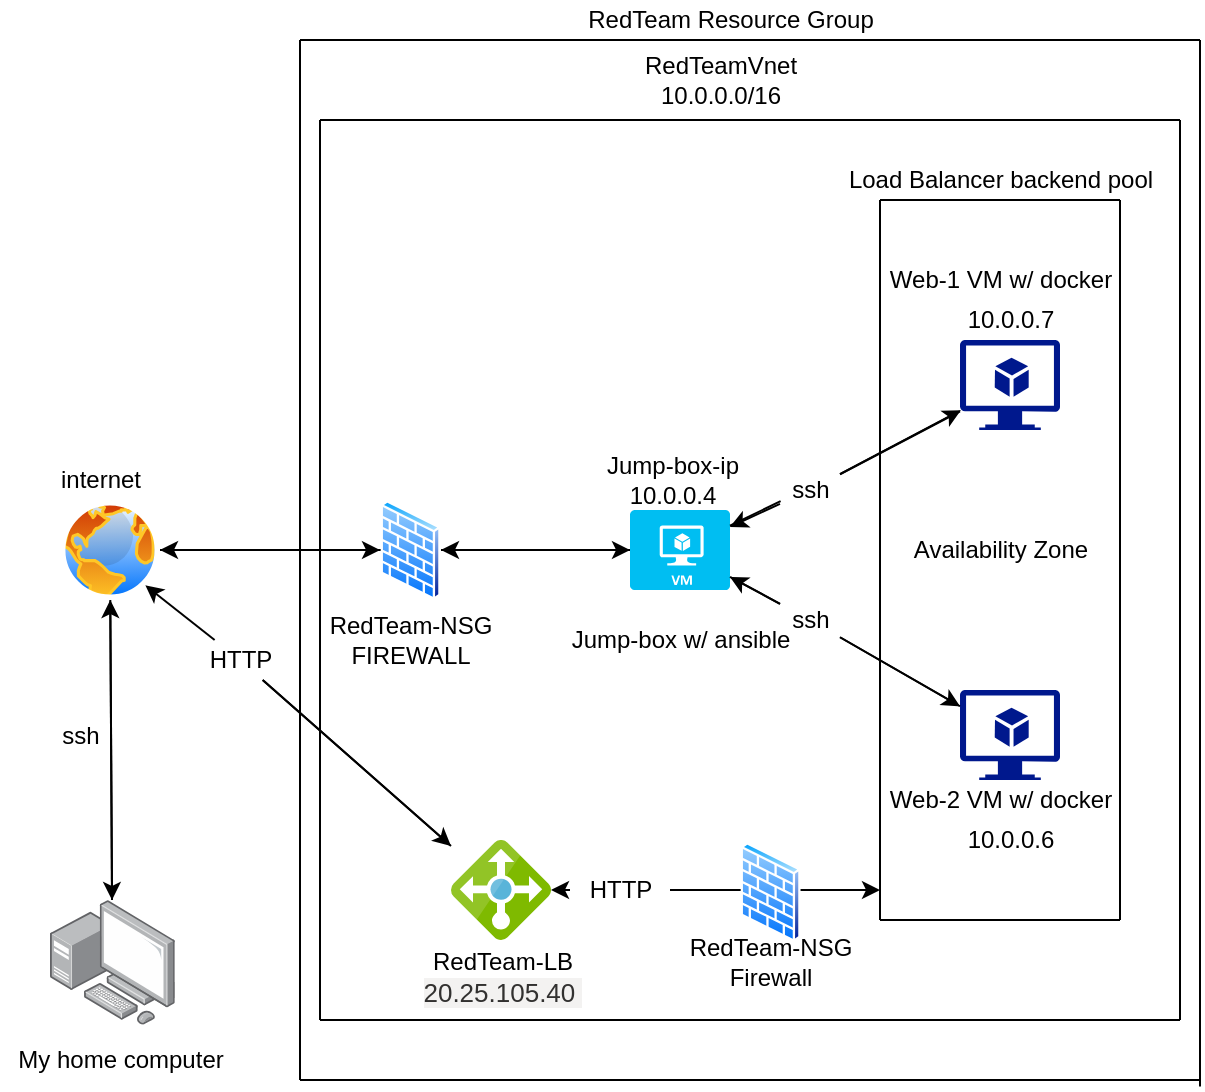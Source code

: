 <mxfile version="16.5.3" type="google"><diagram id="plCUjq22tk_P02y8T3vU" name="Page-1"><mxGraphModel dx="1038" dy="575" grid="1" gridSize="10" guides="1" tooltips="1" connect="1" arrows="1" fold="1" page="1" pageScale="1" pageWidth="850" pageHeight="1100" math="0" shadow="0"><root><mxCell id="0"/><mxCell id="1" parent="0"/><mxCell id="fWluFmccwawxCjSNnEuT-1" value="" style="aspect=fixed;perimeter=ellipsePerimeter;html=1;align=center;shadow=0;dashed=0;spacingTop=3;image;image=img/lib/active_directory/internet_globe.svg;" vertex="1" parent="1"><mxGeometry x="30" y="750" width="50" height="50" as="geometry"/></mxCell><mxCell id="fWluFmccwawxCjSNnEuT-10" style="edgeStyle=none;rounded=0;orthogonalLoop=1;jettySize=auto;html=1;entryX=0.328;entryY=0.5;entryDx=0;entryDy=0;entryPerimeter=0;" edge="1" parent="1" source="fWluFmccwawxCjSNnEuT-2" target="fWluFmccwawxCjSNnEuT-8"><mxGeometry relative="1" as="geometry"/></mxCell><mxCell id="fWluFmccwawxCjSNnEuT-11" style="edgeStyle=none;rounded=0;orthogonalLoop=1;jettySize=auto;html=1;" edge="1" parent="1" source="fWluFmccwawxCjSNnEuT-2" target="fWluFmccwawxCjSNnEuT-8"><mxGeometry relative="1" as="geometry"/></mxCell><mxCell id="fWluFmccwawxCjSNnEuT-66" style="edgeStyle=none;rounded=0;orthogonalLoop=1;jettySize=auto;html=1;startArrow=none;" edge="1" parent="1" source="fWluFmccwawxCjSNnEuT-67" target="fWluFmccwawxCjSNnEuT-42"><mxGeometry relative="1" as="geometry"/></mxCell><mxCell id="fWluFmccwawxCjSNnEuT-88" style="edgeStyle=none;rounded=0;orthogonalLoop=1;jettySize=auto;html=1;" edge="1" parent="1" source="fWluFmccwawxCjSNnEuT-2" target="fWluFmccwawxCjSNnEuT-4"><mxGeometry relative="1" as="geometry"/></mxCell><mxCell id="fWluFmccwawxCjSNnEuT-2" value="" style="aspect=fixed;perimeter=ellipsePerimeter;html=1;align=center;shadow=0;dashed=0;spacingTop=3;image;image=img/lib/active_directory/internet_globe.svg;" vertex="1" parent="1"><mxGeometry x="30" y="750" width="50" height="50" as="geometry"/></mxCell><mxCell id="fWluFmccwawxCjSNnEuT-3" value="internet" style="text;html=1;resizable=0;autosize=1;align=center;verticalAlign=middle;points=[];fillColor=none;strokeColor=none;rounded=0;" vertex="1" parent="1"><mxGeometry x="20" y="730" width="60" height="20" as="geometry"/></mxCell><mxCell id="fWluFmccwawxCjSNnEuT-89" style="edgeStyle=none;rounded=0;orthogonalLoop=1;jettySize=auto;html=1;" edge="1" parent="1" source="fWluFmccwawxCjSNnEuT-4" target="fWluFmccwawxCjSNnEuT-2"><mxGeometry relative="1" as="geometry"/></mxCell><mxCell id="fWluFmccwawxCjSNnEuT-4" value="" style="points=[];aspect=fixed;html=1;align=center;shadow=0;dashed=0;image;image=img/lib/allied_telesis/computer_and_terminals/Personal_Computer_with_Server.svg;" vertex="1" parent="1"><mxGeometry x="25" y="950" width="62.4" height="62.4" as="geometry"/></mxCell><mxCell id="fWluFmccwawxCjSNnEuT-5" value="My home computer" style="text;html=1;resizable=0;autosize=1;align=center;verticalAlign=middle;points=[];fillColor=none;strokeColor=none;rounded=0;" vertex="1" parent="1"><mxGeometry y="1020" width="120" height="20" as="geometry"/></mxCell><mxCell id="fWluFmccwawxCjSNnEuT-9" style="edgeStyle=none;rounded=0;orthogonalLoop=1;jettySize=auto;html=1;" edge="1" parent="1" source="fWluFmccwawxCjSNnEuT-8" target="fWluFmccwawxCjSNnEuT-2"><mxGeometry relative="1" as="geometry"/></mxCell><mxCell id="fWluFmccwawxCjSNnEuT-83" style="edgeStyle=none;rounded=0;orthogonalLoop=1;jettySize=auto;html=1;entryX=0;entryY=0.5;entryDx=0;entryDy=0;entryPerimeter=0;" edge="1" parent="1" source="fWluFmccwawxCjSNnEuT-8" target="fWluFmccwawxCjSNnEuT-13"><mxGeometry relative="1" as="geometry"/></mxCell><mxCell id="fWluFmccwawxCjSNnEuT-8" value="" style="aspect=fixed;perimeter=ellipsePerimeter;html=1;align=center;shadow=0;dashed=0;spacingTop=3;image;image=img/lib/active_directory/firewall.svg;" vertex="1" parent="1"><mxGeometry x="190" y="750" width="30.5" height="50" as="geometry"/></mxCell><mxCell id="fWluFmccwawxCjSNnEuT-12" value="RedTeam-NSG&lt;br&gt;FIREWALL" style="text;html=1;resizable=0;autosize=1;align=center;verticalAlign=middle;points=[];fillColor=none;strokeColor=none;rounded=0;" vertex="1" parent="1"><mxGeometry x="155.25" y="805" width="100" height="30" as="geometry"/></mxCell><mxCell id="fWluFmccwawxCjSNnEuT-27" style="edgeStyle=none;rounded=0;orthogonalLoop=1;jettySize=auto;html=1;startArrow=none;" edge="1" parent="1" source="fWluFmccwawxCjSNnEuT-31" target="fWluFmccwawxCjSNnEuT-21"><mxGeometry relative="1" as="geometry"/></mxCell><mxCell id="fWluFmccwawxCjSNnEuT-28" style="edgeStyle=none;rounded=0;orthogonalLoop=1;jettySize=auto;html=1;entryX=0.01;entryY=0.78;entryDx=0;entryDy=0;entryPerimeter=0;startArrow=none;" edge="1" parent="1" source="fWluFmccwawxCjSNnEuT-32" target="fWluFmccwawxCjSNnEuT-20"><mxGeometry relative="1" as="geometry"/></mxCell><mxCell id="fWluFmccwawxCjSNnEuT-84" style="edgeStyle=none;rounded=0;orthogonalLoop=1;jettySize=auto;html=1;" edge="1" parent="1" source="fWluFmccwawxCjSNnEuT-13" target="fWluFmccwawxCjSNnEuT-8"><mxGeometry relative="1" as="geometry"/></mxCell><mxCell id="fWluFmccwawxCjSNnEuT-13" value="" style="verticalLabelPosition=bottom;html=1;verticalAlign=top;align=center;strokeColor=none;fillColor=#00BEF2;shape=mxgraph.azure.virtual_machine;" vertex="1" parent="1"><mxGeometry x="315" y="755" width="50" height="40" as="geometry"/></mxCell><mxCell id="fWluFmccwawxCjSNnEuT-14" value="Jump-box w/ ansible" style="text;html=1;resizable=0;autosize=1;align=center;verticalAlign=middle;points=[];fillColor=none;strokeColor=none;rounded=0;" vertex="1" parent="1"><mxGeometry x="280" y="810" width="120" height="20" as="geometry"/></mxCell><mxCell id="fWluFmccwawxCjSNnEuT-15" style="edgeStyle=none;rounded=0;orthogonalLoop=1;jettySize=auto;html=1;entryX=1;entryY=0.5;entryDx=0;entryDy=0;" edge="1" parent="1" source="fWluFmccwawxCjSNnEuT-8" target="fWluFmccwawxCjSNnEuT-8"><mxGeometry relative="1" as="geometry"/></mxCell><mxCell id="fWluFmccwawxCjSNnEuT-25" style="edgeStyle=none;rounded=0;orthogonalLoop=1;jettySize=auto;html=1;startArrow=none;" edge="1" parent="1" source="fWluFmccwawxCjSNnEuT-32" target="fWluFmccwawxCjSNnEuT-13"><mxGeometry relative="1" as="geometry"/></mxCell><mxCell id="fWluFmccwawxCjSNnEuT-20" value="" style="sketch=0;aspect=fixed;pointerEvents=1;shadow=0;dashed=0;html=1;strokeColor=none;labelPosition=center;verticalLabelPosition=bottom;verticalAlign=top;align=center;fillColor=#00188D;shape=mxgraph.azure.virtual_machine_feature" vertex="1" parent="1"><mxGeometry x="480" y="670" width="50" height="45" as="geometry"/></mxCell><mxCell id="fWluFmccwawxCjSNnEuT-26" style="edgeStyle=none;rounded=0;orthogonalLoop=1;jettySize=auto;html=1;startArrow=none;" edge="1" parent="1" source="fWluFmccwawxCjSNnEuT-31" target="fWluFmccwawxCjSNnEuT-13"><mxGeometry relative="1" as="geometry"/></mxCell><mxCell id="fWluFmccwawxCjSNnEuT-21" value="" style="sketch=0;aspect=fixed;pointerEvents=1;shadow=0;dashed=0;html=1;strokeColor=none;labelPosition=center;verticalLabelPosition=bottom;verticalAlign=top;align=center;fillColor=#00188D;shape=mxgraph.azure.virtual_machine_feature" vertex="1" parent="1"><mxGeometry x="480" y="845" width="50" height="45" as="geometry"/></mxCell><mxCell id="fWluFmccwawxCjSNnEuT-29" value="Web-1 VM w/ docker" style="text;html=1;resizable=0;autosize=1;align=center;verticalAlign=middle;points=[];fillColor=none;strokeColor=none;rounded=0;" vertex="1" parent="1"><mxGeometry x="435" y="630" width="130" height="20" as="geometry"/></mxCell><mxCell id="fWluFmccwawxCjSNnEuT-30" value="Web-2 VM w/ docker" style="text;html=1;resizable=0;autosize=1;align=center;verticalAlign=middle;points=[];fillColor=none;strokeColor=none;rounded=0;" vertex="1" parent="1"><mxGeometry x="435" y="890" width="130" height="20" as="geometry"/></mxCell><mxCell id="fWluFmccwawxCjSNnEuT-35" value="10.0.0.6" style="text;html=1;resizable=0;autosize=1;align=center;verticalAlign=middle;points=[];fillColor=none;strokeColor=none;rounded=0;" vertex="1" parent="1"><mxGeometry x="475" y="910" width="60" height="20" as="geometry"/></mxCell><mxCell id="fWluFmccwawxCjSNnEuT-36" value="10.0.0.7" style="text;html=1;resizable=0;autosize=1;align=center;verticalAlign=middle;points=[];fillColor=none;strokeColor=none;rounded=0;" vertex="1" parent="1"><mxGeometry x="475" y="650" width="60" height="20" as="geometry"/></mxCell><mxCell id="fWluFmccwawxCjSNnEuT-37" value="" style="edgeStyle=none;rounded=0;orthogonalLoop=1;jettySize=auto;html=1;endArrow=none;" edge="1" parent="1" source="fWluFmccwawxCjSNnEuT-20" target="fWluFmccwawxCjSNnEuT-32"><mxGeometry relative="1" as="geometry"><mxPoint x="440" y="725.521" as="sourcePoint"/><mxPoint x="370" y="761.979" as="targetPoint"/></mxGeometry></mxCell><mxCell id="fWluFmccwawxCjSNnEuT-32" value="ssh" style="text;html=1;resizable=0;autosize=1;align=center;verticalAlign=middle;points=[];fillColor=none;strokeColor=none;rounded=0;" vertex="1" parent="1"><mxGeometry x="390" y="735" width="30" height="20" as="geometry"/></mxCell><mxCell id="fWluFmccwawxCjSNnEuT-38" value="" style="edgeStyle=none;rounded=0;orthogonalLoop=1;jettySize=auto;html=1;entryX=0.01;entryY=0.78;entryDx=0;entryDy=0;entryPerimeter=0;endArrow=none;" edge="1" parent="1" source="fWluFmccwawxCjSNnEuT-13" target="fWluFmccwawxCjSNnEuT-32"><mxGeometry relative="1" as="geometry"><mxPoint x="370" y="761.937" as="sourcePoint"/><mxPoint x="440.5" y="725.1" as="targetPoint"/></mxGeometry></mxCell><mxCell id="fWluFmccwawxCjSNnEuT-39" value="" style="edgeStyle=none;rounded=0;orthogonalLoop=1;jettySize=auto;html=1;endArrow=none;" edge="1" parent="1" source="fWluFmccwawxCjSNnEuT-21" target="fWluFmccwawxCjSNnEuT-31"><mxGeometry relative="1" as="geometry"><mxPoint x="440" y="828.438" as="sourcePoint"/><mxPoint x="370" y="789.062" as="targetPoint"/></mxGeometry></mxCell><mxCell id="fWluFmccwawxCjSNnEuT-31" value="ssh" style="text;html=1;resizable=0;autosize=1;align=center;verticalAlign=middle;points=[];fillColor=none;strokeColor=none;rounded=0;" vertex="1" parent="1"><mxGeometry x="390" y="800" width="30" height="20" as="geometry"/></mxCell><mxCell id="fWluFmccwawxCjSNnEuT-40" value="" style="edgeStyle=none;rounded=0;orthogonalLoop=1;jettySize=auto;html=1;endArrow=none;" edge="1" parent="1" source="fWluFmccwawxCjSNnEuT-13" target="fWluFmccwawxCjSNnEuT-31"><mxGeometry relative="1" as="geometry"><mxPoint x="370" y="789.062" as="sourcePoint"/><mxPoint x="440" y="828.438" as="targetPoint"/></mxGeometry></mxCell><mxCell id="fWluFmccwawxCjSNnEuT-64" style="edgeStyle=none;rounded=0;orthogonalLoop=1;jettySize=auto;html=1;entryX=1;entryY=1;entryDx=0;entryDy=0;startArrow=none;" edge="1" parent="1" source="fWluFmccwawxCjSNnEuT-67" target="fWluFmccwawxCjSNnEuT-2"><mxGeometry relative="1" as="geometry"/></mxCell><mxCell id="fWluFmccwawxCjSNnEuT-42" value="" style="sketch=0;aspect=fixed;html=1;points=[];align=center;image;fontSize=12;image=img/lib/mscae/Load_Balancer_feature.svg;" vertex="1" parent="1"><mxGeometry x="225.5" y="920" width="50" height="50" as="geometry"/></mxCell><mxCell id="fWluFmccwawxCjSNnEuT-43" value="RedTeam-LB" style="text;html=1;resizable=0;autosize=1;align=center;verticalAlign=middle;points=[];fillColor=none;strokeColor=none;rounded=0;" vertex="1" parent="1"><mxGeometry x="205.5" y="971.2" width="90" height="20" as="geometry"/></mxCell><mxCell id="fWluFmccwawxCjSNnEuT-44" value="&#10;&#10;&lt;span style=&quot;color: rgb(50, 49, 48); font-size: 13px; font-style: normal; font-weight: 400; letter-spacing: normal; text-align: left; text-indent: 0px; text-transform: none; word-spacing: 0px; background-color: rgb(243, 242, 241); display: inline; float: none;&quot;&gt;20.25.105.40&lt;span&gt;&amp;nbsp;&lt;/span&gt;&lt;/span&gt;&#10;&#10;" style="text;html=1;resizable=0;autosize=1;align=center;verticalAlign=middle;points=[];fillColor=none;strokeColor=none;rounded=0;" vertex="1" parent="1"><mxGeometry x="205.5" y="966.2" width="90" height="60" as="geometry"/></mxCell><mxCell id="fWluFmccwawxCjSNnEuT-53" value="" style="endArrow=none;html=1;rounded=0;" edge="1" parent="1"><mxGeometry width="50" height="50" relative="1" as="geometry"><mxPoint x="150" y="1040" as="sourcePoint"/><mxPoint x="150" y="520" as="targetPoint"/></mxGeometry></mxCell><mxCell id="fWluFmccwawxCjSNnEuT-54" value="" style="endArrow=none;html=1;rounded=0;" edge="1" parent="1"><mxGeometry width="50" height="50" relative="1" as="geometry"><mxPoint x="150" y="520" as="sourcePoint"/><mxPoint x="600" y="520" as="targetPoint"/></mxGeometry></mxCell><mxCell id="fWluFmccwawxCjSNnEuT-55" value="" style="endArrow=none;html=1;rounded=0;" edge="1" parent="1"><mxGeometry width="50" height="50" relative="1" as="geometry"><mxPoint x="600" y="1043.2" as="sourcePoint"/><mxPoint x="600" y="520" as="targetPoint"/></mxGeometry></mxCell><mxCell id="fWluFmccwawxCjSNnEuT-56" value="" style="endArrow=none;html=1;rounded=0;" edge="1" parent="1"><mxGeometry width="50" height="50" relative="1" as="geometry"><mxPoint x="150" y="1040" as="sourcePoint"/><mxPoint x="600" y="1040" as="targetPoint"/></mxGeometry></mxCell><mxCell id="fWluFmccwawxCjSNnEuT-57" value="RedTeam Resource Group&lt;br&gt;" style="text;html=1;resizable=0;autosize=1;align=center;verticalAlign=middle;points=[];fillColor=none;strokeColor=none;rounded=0;" vertex="1" parent="1"><mxGeometry x="285" y="500" width="160" height="20" as="geometry"/></mxCell><mxCell id="fWluFmccwawxCjSNnEuT-58" value="" style="endArrow=none;html=1;rounded=0;" edge="1" parent="1"><mxGeometry width="50" height="50" relative="1" as="geometry"><mxPoint x="160" y="560" as="sourcePoint"/><mxPoint x="590" y="560" as="targetPoint"/></mxGeometry></mxCell><mxCell id="fWluFmccwawxCjSNnEuT-59" value="RedTeamVnet&lt;br&gt;10.0.0.0/16" style="text;html=1;resizable=0;autosize=1;align=center;verticalAlign=middle;points=[];fillColor=none;strokeColor=none;rounded=0;" vertex="1" parent="1"><mxGeometry x="315" y="525" width="90" height="30" as="geometry"/></mxCell><mxCell id="fWluFmccwawxCjSNnEuT-61" value="" style="endArrow=none;html=1;rounded=0;" edge="1" parent="1"><mxGeometry width="50" height="50" relative="1" as="geometry"><mxPoint x="160" y="1010" as="sourcePoint"/><mxPoint x="160" y="560" as="targetPoint"/></mxGeometry></mxCell><mxCell id="fWluFmccwawxCjSNnEuT-62" value="" style="endArrow=none;html=1;rounded=0;" edge="1" parent="1"><mxGeometry width="50" height="50" relative="1" as="geometry"><mxPoint x="160" y="1010" as="sourcePoint"/><mxPoint x="590" y="1010" as="targetPoint"/></mxGeometry></mxCell><mxCell id="fWluFmccwawxCjSNnEuT-63" value="" style="endArrow=none;html=1;rounded=0;" edge="1" parent="1"><mxGeometry width="50" height="50" relative="1" as="geometry"><mxPoint x="590" y="1010" as="sourcePoint"/><mxPoint x="590" y="560" as="targetPoint"/></mxGeometry></mxCell><mxCell id="fWluFmccwawxCjSNnEuT-68" value="" style="edgeStyle=none;rounded=0;orthogonalLoop=1;jettySize=auto;html=1;endArrow=none;" edge="1" parent="1" source="fWluFmccwawxCjSNnEuT-42" target="fWluFmccwawxCjSNnEuT-67"><mxGeometry relative="1" as="geometry"><mxPoint x="225.5" y="923.585" as="sourcePoint"/><mxPoint x="72.678" y="792.678" as="targetPoint"/></mxGeometry></mxCell><mxCell id="fWluFmccwawxCjSNnEuT-67" value="HTTP" style="text;html=1;resizable=0;autosize=1;align=center;verticalAlign=middle;points=[];fillColor=none;strokeColor=none;rounded=0;" vertex="1" parent="1"><mxGeometry x="95" y="820" width="50" height="20" as="geometry"/></mxCell><mxCell id="fWluFmccwawxCjSNnEuT-70" value="" style="endArrow=none;html=1;rounded=0;" edge="1" parent="1"><mxGeometry width="50" height="50" relative="1" as="geometry"><mxPoint x="440" y="960" as="sourcePoint"/><mxPoint x="440" y="600" as="targetPoint"/></mxGeometry></mxCell><mxCell id="fWluFmccwawxCjSNnEuT-71" value="" style="endArrow=none;html=1;rounded=0;" edge="1" parent="1"><mxGeometry width="50" height="50" relative="1" as="geometry"><mxPoint x="560" y="600" as="sourcePoint"/><mxPoint x="440" y="600" as="targetPoint"/></mxGeometry></mxCell><mxCell id="fWluFmccwawxCjSNnEuT-72" value="" style="endArrow=none;html=1;rounded=0;" edge="1" parent="1"><mxGeometry width="50" height="50" relative="1" as="geometry"><mxPoint x="560" y="960" as="sourcePoint"/><mxPoint x="560" y="600" as="targetPoint"/></mxGeometry></mxCell><mxCell id="fWluFmccwawxCjSNnEuT-73" value="" style="endArrow=none;html=1;rounded=0;" edge="1" parent="1"><mxGeometry width="50" height="50" relative="1" as="geometry"><mxPoint x="440" y="960" as="sourcePoint"/><mxPoint x="560" y="960" as="targetPoint"/></mxGeometry></mxCell><mxCell id="fWluFmccwawxCjSNnEuT-74" value="Load Balancer backend pool" style="text;html=1;resizable=0;autosize=1;align=center;verticalAlign=middle;points=[];fillColor=none;strokeColor=none;rounded=0;" vertex="1" parent="1"><mxGeometry x="415" y="580" width="170" height="20" as="geometry"/></mxCell><mxCell id="fWluFmccwawxCjSNnEuT-76" value="" style="endArrow=classic;startArrow=none;html=1;rounded=0;" edge="1" parent="1" source="fWluFmccwawxCjSNnEuT-77"><mxGeometry width="50" height="50" relative="1" as="geometry"><mxPoint x="430" y="780" as="sourcePoint"/><mxPoint x="440" y="945" as="targetPoint"/></mxGeometry></mxCell><mxCell id="fWluFmccwawxCjSNnEuT-77" value="HTTP" style="text;html=1;resizable=0;autosize=1;align=center;verticalAlign=middle;points=[];fillColor=none;strokeColor=none;rounded=0;" vertex="1" parent="1"><mxGeometry x="285" y="935" width="50" height="20" as="geometry"/></mxCell><mxCell id="fWluFmccwawxCjSNnEuT-78" value="" style="endArrow=none;startArrow=classic;html=1;rounded=0;" edge="1" parent="1" source="fWluFmccwawxCjSNnEuT-42" target="fWluFmccwawxCjSNnEuT-77"><mxGeometry width="50" height="50" relative="1" as="geometry"><mxPoint x="275.5" y="945" as="sourcePoint"/><mxPoint x="440" y="945" as="targetPoint"/></mxGeometry></mxCell><mxCell id="fWluFmccwawxCjSNnEuT-80" value="" style="aspect=fixed;perimeter=ellipsePerimeter;html=1;align=center;shadow=0;dashed=0;spacingTop=3;image;image=img/lib/active_directory/firewall.svg;" vertex="1" parent="1"><mxGeometry x="370" y="921" width="30.5" height="50" as="geometry"/></mxCell><mxCell id="fWluFmccwawxCjSNnEuT-81" value="RedTeam-NSG&lt;br&gt;Firewall" style="text;html=1;resizable=0;autosize=1;align=center;verticalAlign=middle;points=[];fillColor=none;strokeColor=none;rounded=0;" vertex="1" parent="1"><mxGeometry x="335" y="966.2" width="100" height="30" as="geometry"/></mxCell><mxCell id="fWluFmccwawxCjSNnEuT-82" value="Availability Zone&lt;br&gt;" style="text;html=1;resizable=0;autosize=1;align=center;verticalAlign=middle;points=[];fillColor=none;strokeColor=none;rounded=0;" vertex="1" parent="1"><mxGeometry x="450" y="765" width="100" height="20" as="geometry"/></mxCell><mxCell id="fWluFmccwawxCjSNnEuT-85" value="Jump-box-ip&lt;br&gt;10.0.0.4" style="text;html=1;resizable=0;autosize=1;align=center;verticalAlign=middle;points=[];fillColor=none;strokeColor=none;rounded=0;" vertex="1" parent="1"><mxGeometry x="295.5" y="725" width="80" height="30" as="geometry"/></mxCell><mxCell id="fWluFmccwawxCjSNnEuT-33" value="ssh" style="text;html=1;resizable=0;autosize=1;align=center;verticalAlign=middle;points=[];fillColor=none;strokeColor=none;rounded=0;" vertex="1" parent="1"><mxGeometry x="25" y="857.5" width="30" height="20" as="geometry"/></mxCell></root></mxGraphModel></diagram></mxfile>